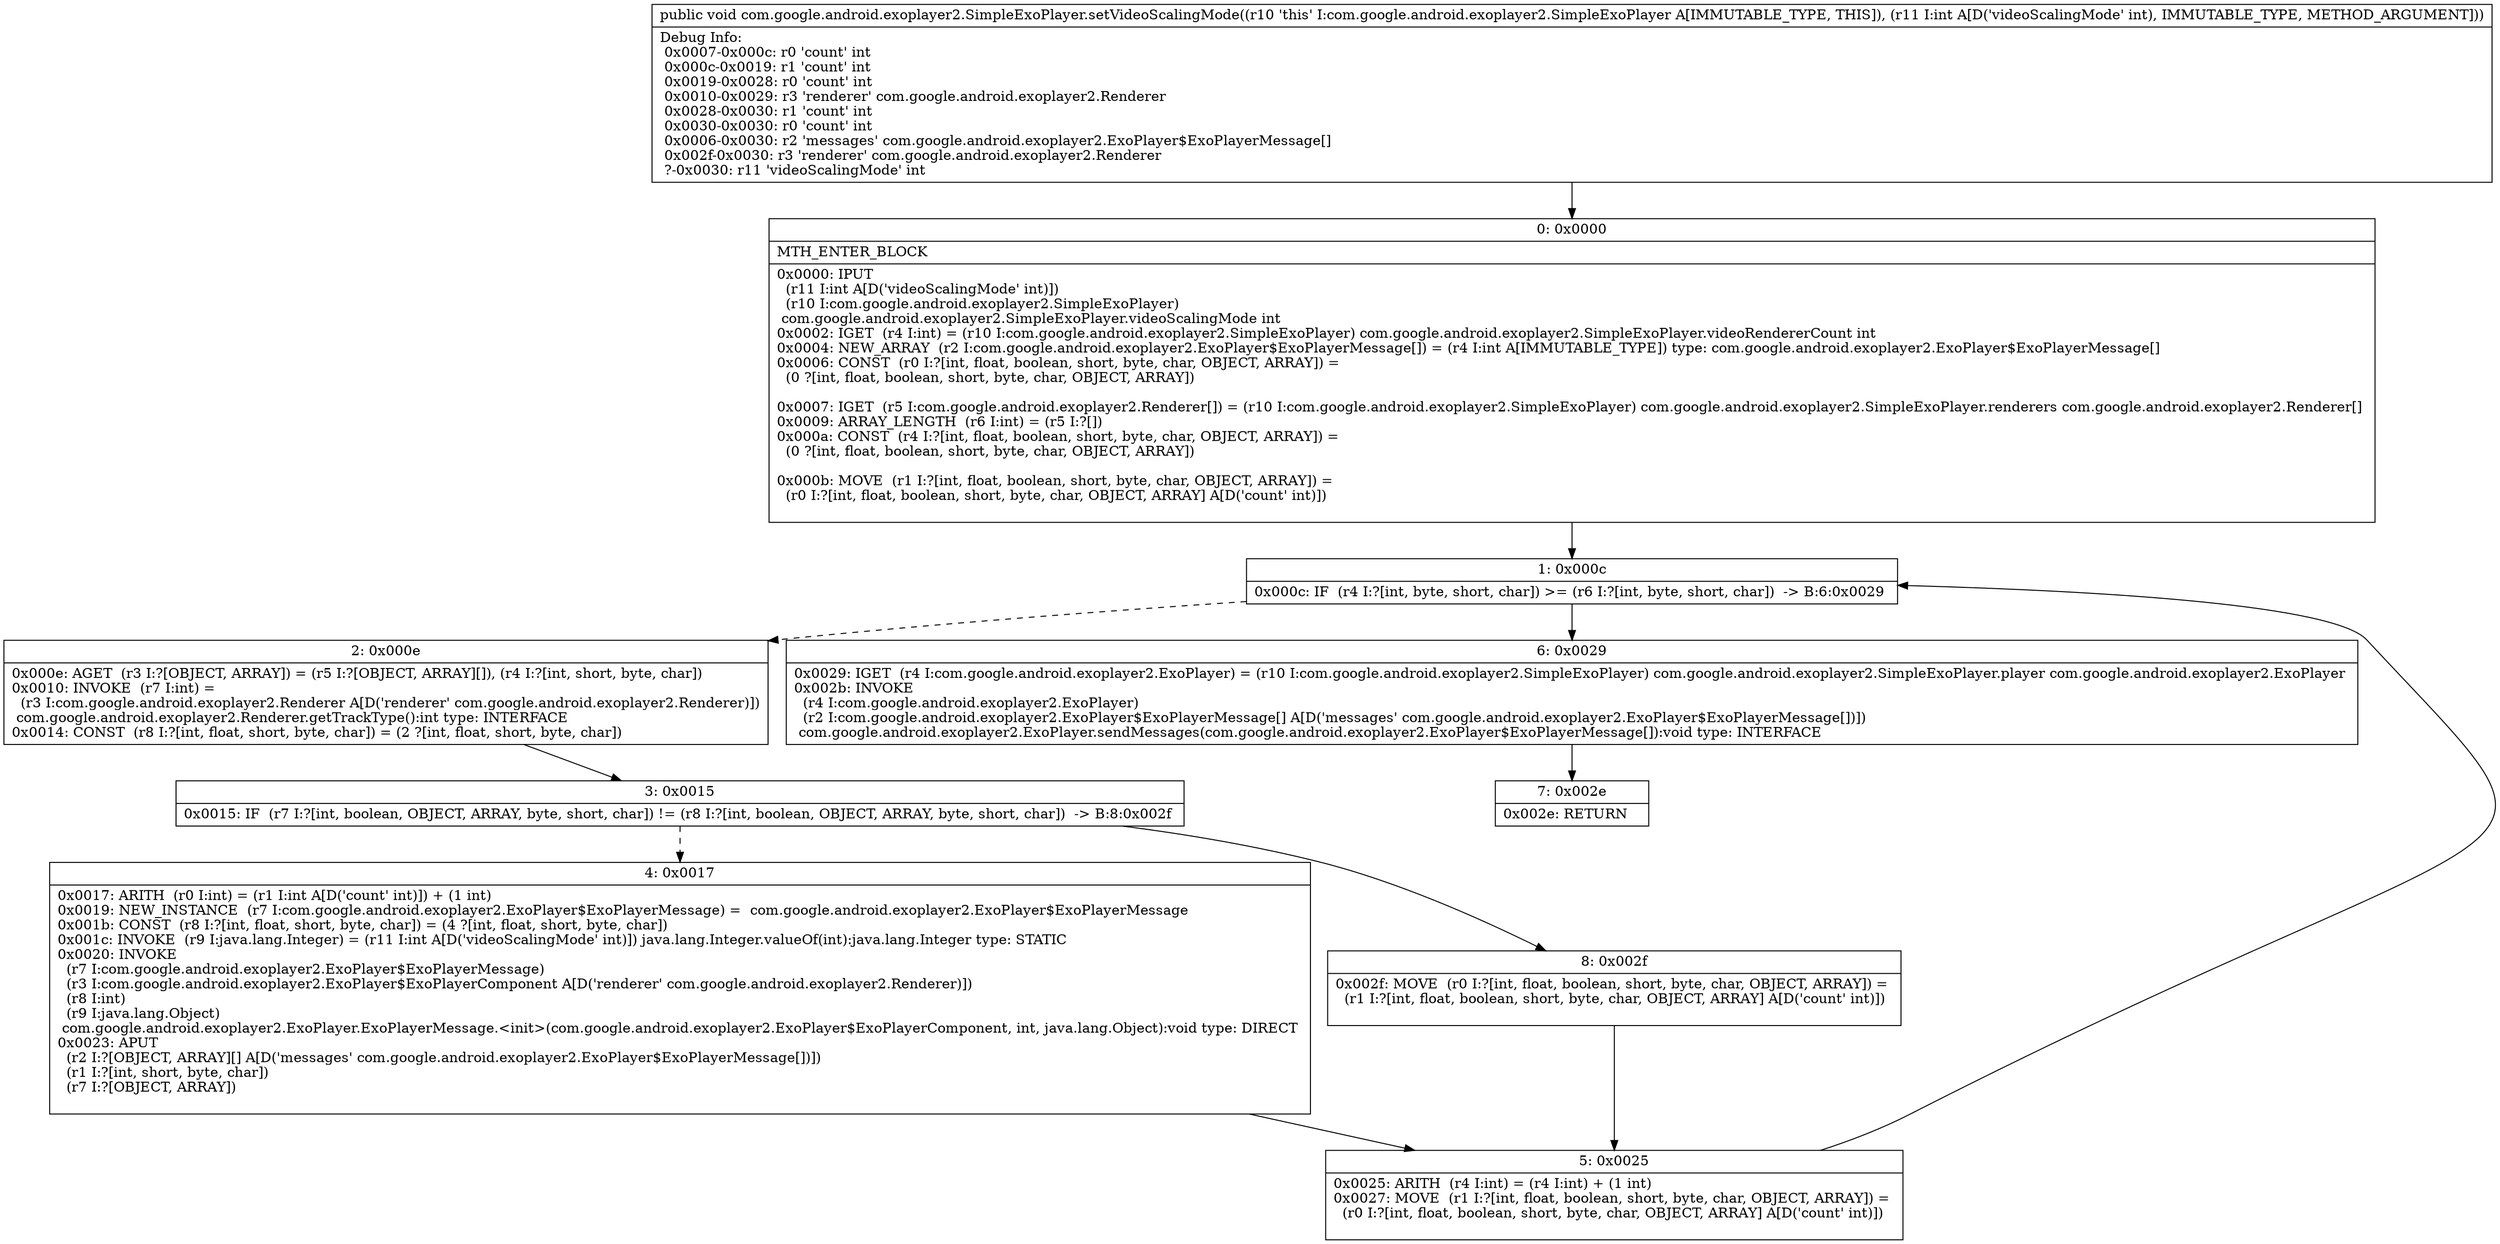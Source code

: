 digraph "CFG forcom.google.android.exoplayer2.SimpleExoPlayer.setVideoScalingMode(I)V" {
Node_0 [shape=record,label="{0\:\ 0x0000|MTH_ENTER_BLOCK\l|0x0000: IPUT  \l  (r11 I:int A[D('videoScalingMode' int)])\l  (r10 I:com.google.android.exoplayer2.SimpleExoPlayer)\l com.google.android.exoplayer2.SimpleExoPlayer.videoScalingMode int \l0x0002: IGET  (r4 I:int) = (r10 I:com.google.android.exoplayer2.SimpleExoPlayer) com.google.android.exoplayer2.SimpleExoPlayer.videoRendererCount int \l0x0004: NEW_ARRAY  (r2 I:com.google.android.exoplayer2.ExoPlayer$ExoPlayerMessage[]) = (r4 I:int A[IMMUTABLE_TYPE]) type: com.google.android.exoplayer2.ExoPlayer$ExoPlayerMessage[] \l0x0006: CONST  (r0 I:?[int, float, boolean, short, byte, char, OBJECT, ARRAY]) = \l  (0 ?[int, float, boolean, short, byte, char, OBJECT, ARRAY])\l \l0x0007: IGET  (r5 I:com.google.android.exoplayer2.Renderer[]) = (r10 I:com.google.android.exoplayer2.SimpleExoPlayer) com.google.android.exoplayer2.SimpleExoPlayer.renderers com.google.android.exoplayer2.Renderer[] \l0x0009: ARRAY_LENGTH  (r6 I:int) = (r5 I:?[]) \l0x000a: CONST  (r4 I:?[int, float, boolean, short, byte, char, OBJECT, ARRAY]) = \l  (0 ?[int, float, boolean, short, byte, char, OBJECT, ARRAY])\l \l0x000b: MOVE  (r1 I:?[int, float, boolean, short, byte, char, OBJECT, ARRAY]) = \l  (r0 I:?[int, float, boolean, short, byte, char, OBJECT, ARRAY] A[D('count' int)])\l \l}"];
Node_1 [shape=record,label="{1\:\ 0x000c|0x000c: IF  (r4 I:?[int, byte, short, char]) \>= (r6 I:?[int, byte, short, char])  \-\> B:6:0x0029 \l}"];
Node_2 [shape=record,label="{2\:\ 0x000e|0x000e: AGET  (r3 I:?[OBJECT, ARRAY]) = (r5 I:?[OBJECT, ARRAY][]), (r4 I:?[int, short, byte, char]) \l0x0010: INVOKE  (r7 I:int) = \l  (r3 I:com.google.android.exoplayer2.Renderer A[D('renderer' com.google.android.exoplayer2.Renderer)])\l com.google.android.exoplayer2.Renderer.getTrackType():int type: INTERFACE \l0x0014: CONST  (r8 I:?[int, float, short, byte, char]) = (2 ?[int, float, short, byte, char]) \l}"];
Node_3 [shape=record,label="{3\:\ 0x0015|0x0015: IF  (r7 I:?[int, boolean, OBJECT, ARRAY, byte, short, char]) != (r8 I:?[int, boolean, OBJECT, ARRAY, byte, short, char])  \-\> B:8:0x002f \l}"];
Node_4 [shape=record,label="{4\:\ 0x0017|0x0017: ARITH  (r0 I:int) = (r1 I:int A[D('count' int)]) + (1 int) \l0x0019: NEW_INSTANCE  (r7 I:com.google.android.exoplayer2.ExoPlayer$ExoPlayerMessage) =  com.google.android.exoplayer2.ExoPlayer$ExoPlayerMessage \l0x001b: CONST  (r8 I:?[int, float, short, byte, char]) = (4 ?[int, float, short, byte, char]) \l0x001c: INVOKE  (r9 I:java.lang.Integer) = (r11 I:int A[D('videoScalingMode' int)]) java.lang.Integer.valueOf(int):java.lang.Integer type: STATIC \l0x0020: INVOKE  \l  (r7 I:com.google.android.exoplayer2.ExoPlayer$ExoPlayerMessage)\l  (r3 I:com.google.android.exoplayer2.ExoPlayer$ExoPlayerComponent A[D('renderer' com.google.android.exoplayer2.Renderer)])\l  (r8 I:int)\l  (r9 I:java.lang.Object)\l com.google.android.exoplayer2.ExoPlayer.ExoPlayerMessage.\<init\>(com.google.android.exoplayer2.ExoPlayer$ExoPlayerComponent, int, java.lang.Object):void type: DIRECT \l0x0023: APUT  \l  (r2 I:?[OBJECT, ARRAY][] A[D('messages' com.google.android.exoplayer2.ExoPlayer$ExoPlayerMessage[])])\l  (r1 I:?[int, short, byte, char])\l  (r7 I:?[OBJECT, ARRAY])\l \l}"];
Node_5 [shape=record,label="{5\:\ 0x0025|0x0025: ARITH  (r4 I:int) = (r4 I:int) + (1 int) \l0x0027: MOVE  (r1 I:?[int, float, boolean, short, byte, char, OBJECT, ARRAY]) = \l  (r0 I:?[int, float, boolean, short, byte, char, OBJECT, ARRAY] A[D('count' int)])\l \l}"];
Node_6 [shape=record,label="{6\:\ 0x0029|0x0029: IGET  (r4 I:com.google.android.exoplayer2.ExoPlayer) = (r10 I:com.google.android.exoplayer2.SimpleExoPlayer) com.google.android.exoplayer2.SimpleExoPlayer.player com.google.android.exoplayer2.ExoPlayer \l0x002b: INVOKE  \l  (r4 I:com.google.android.exoplayer2.ExoPlayer)\l  (r2 I:com.google.android.exoplayer2.ExoPlayer$ExoPlayerMessage[] A[D('messages' com.google.android.exoplayer2.ExoPlayer$ExoPlayerMessage[])])\l com.google.android.exoplayer2.ExoPlayer.sendMessages(com.google.android.exoplayer2.ExoPlayer$ExoPlayerMessage[]):void type: INTERFACE \l}"];
Node_7 [shape=record,label="{7\:\ 0x002e|0x002e: RETURN   \l}"];
Node_8 [shape=record,label="{8\:\ 0x002f|0x002f: MOVE  (r0 I:?[int, float, boolean, short, byte, char, OBJECT, ARRAY]) = \l  (r1 I:?[int, float, boolean, short, byte, char, OBJECT, ARRAY] A[D('count' int)])\l \l}"];
MethodNode[shape=record,label="{public void com.google.android.exoplayer2.SimpleExoPlayer.setVideoScalingMode((r10 'this' I:com.google.android.exoplayer2.SimpleExoPlayer A[IMMUTABLE_TYPE, THIS]), (r11 I:int A[D('videoScalingMode' int), IMMUTABLE_TYPE, METHOD_ARGUMENT]))  | Debug Info:\l  0x0007\-0x000c: r0 'count' int\l  0x000c\-0x0019: r1 'count' int\l  0x0019\-0x0028: r0 'count' int\l  0x0010\-0x0029: r3 'renderer' com.google.android.exoplayer2.Renderer\l  0x0028\-0x0030: r1 'count' int\l  0x0030\-0x0030: r0 'count' int\l  0x0006\-0x0030: r2 'messages' com.google.android.exoplayer2.ExoPlayer$ExoPlayerMessage[]\l  0x002f\-0x0030: r3 'renderer' com.google.android.exoplayer2.Renderer\l  ?\-0x0030: r11 'videoScalingMode' int\l}"];
MethodNode -> Node_0;
Node_0 -> Node_1;
Node_1 -> Node_2[style=dashed];
Node_1 -> Node_6;
Node_2 -> Node_3;
Node_3 -> Node_4[style=dashed];
Node_3 -> Node_8;
Node_4 -> Node_5;
Node_5 -> Node_1;
Node_6 -> Node_7;
Node_8 -> Node_5;
}

